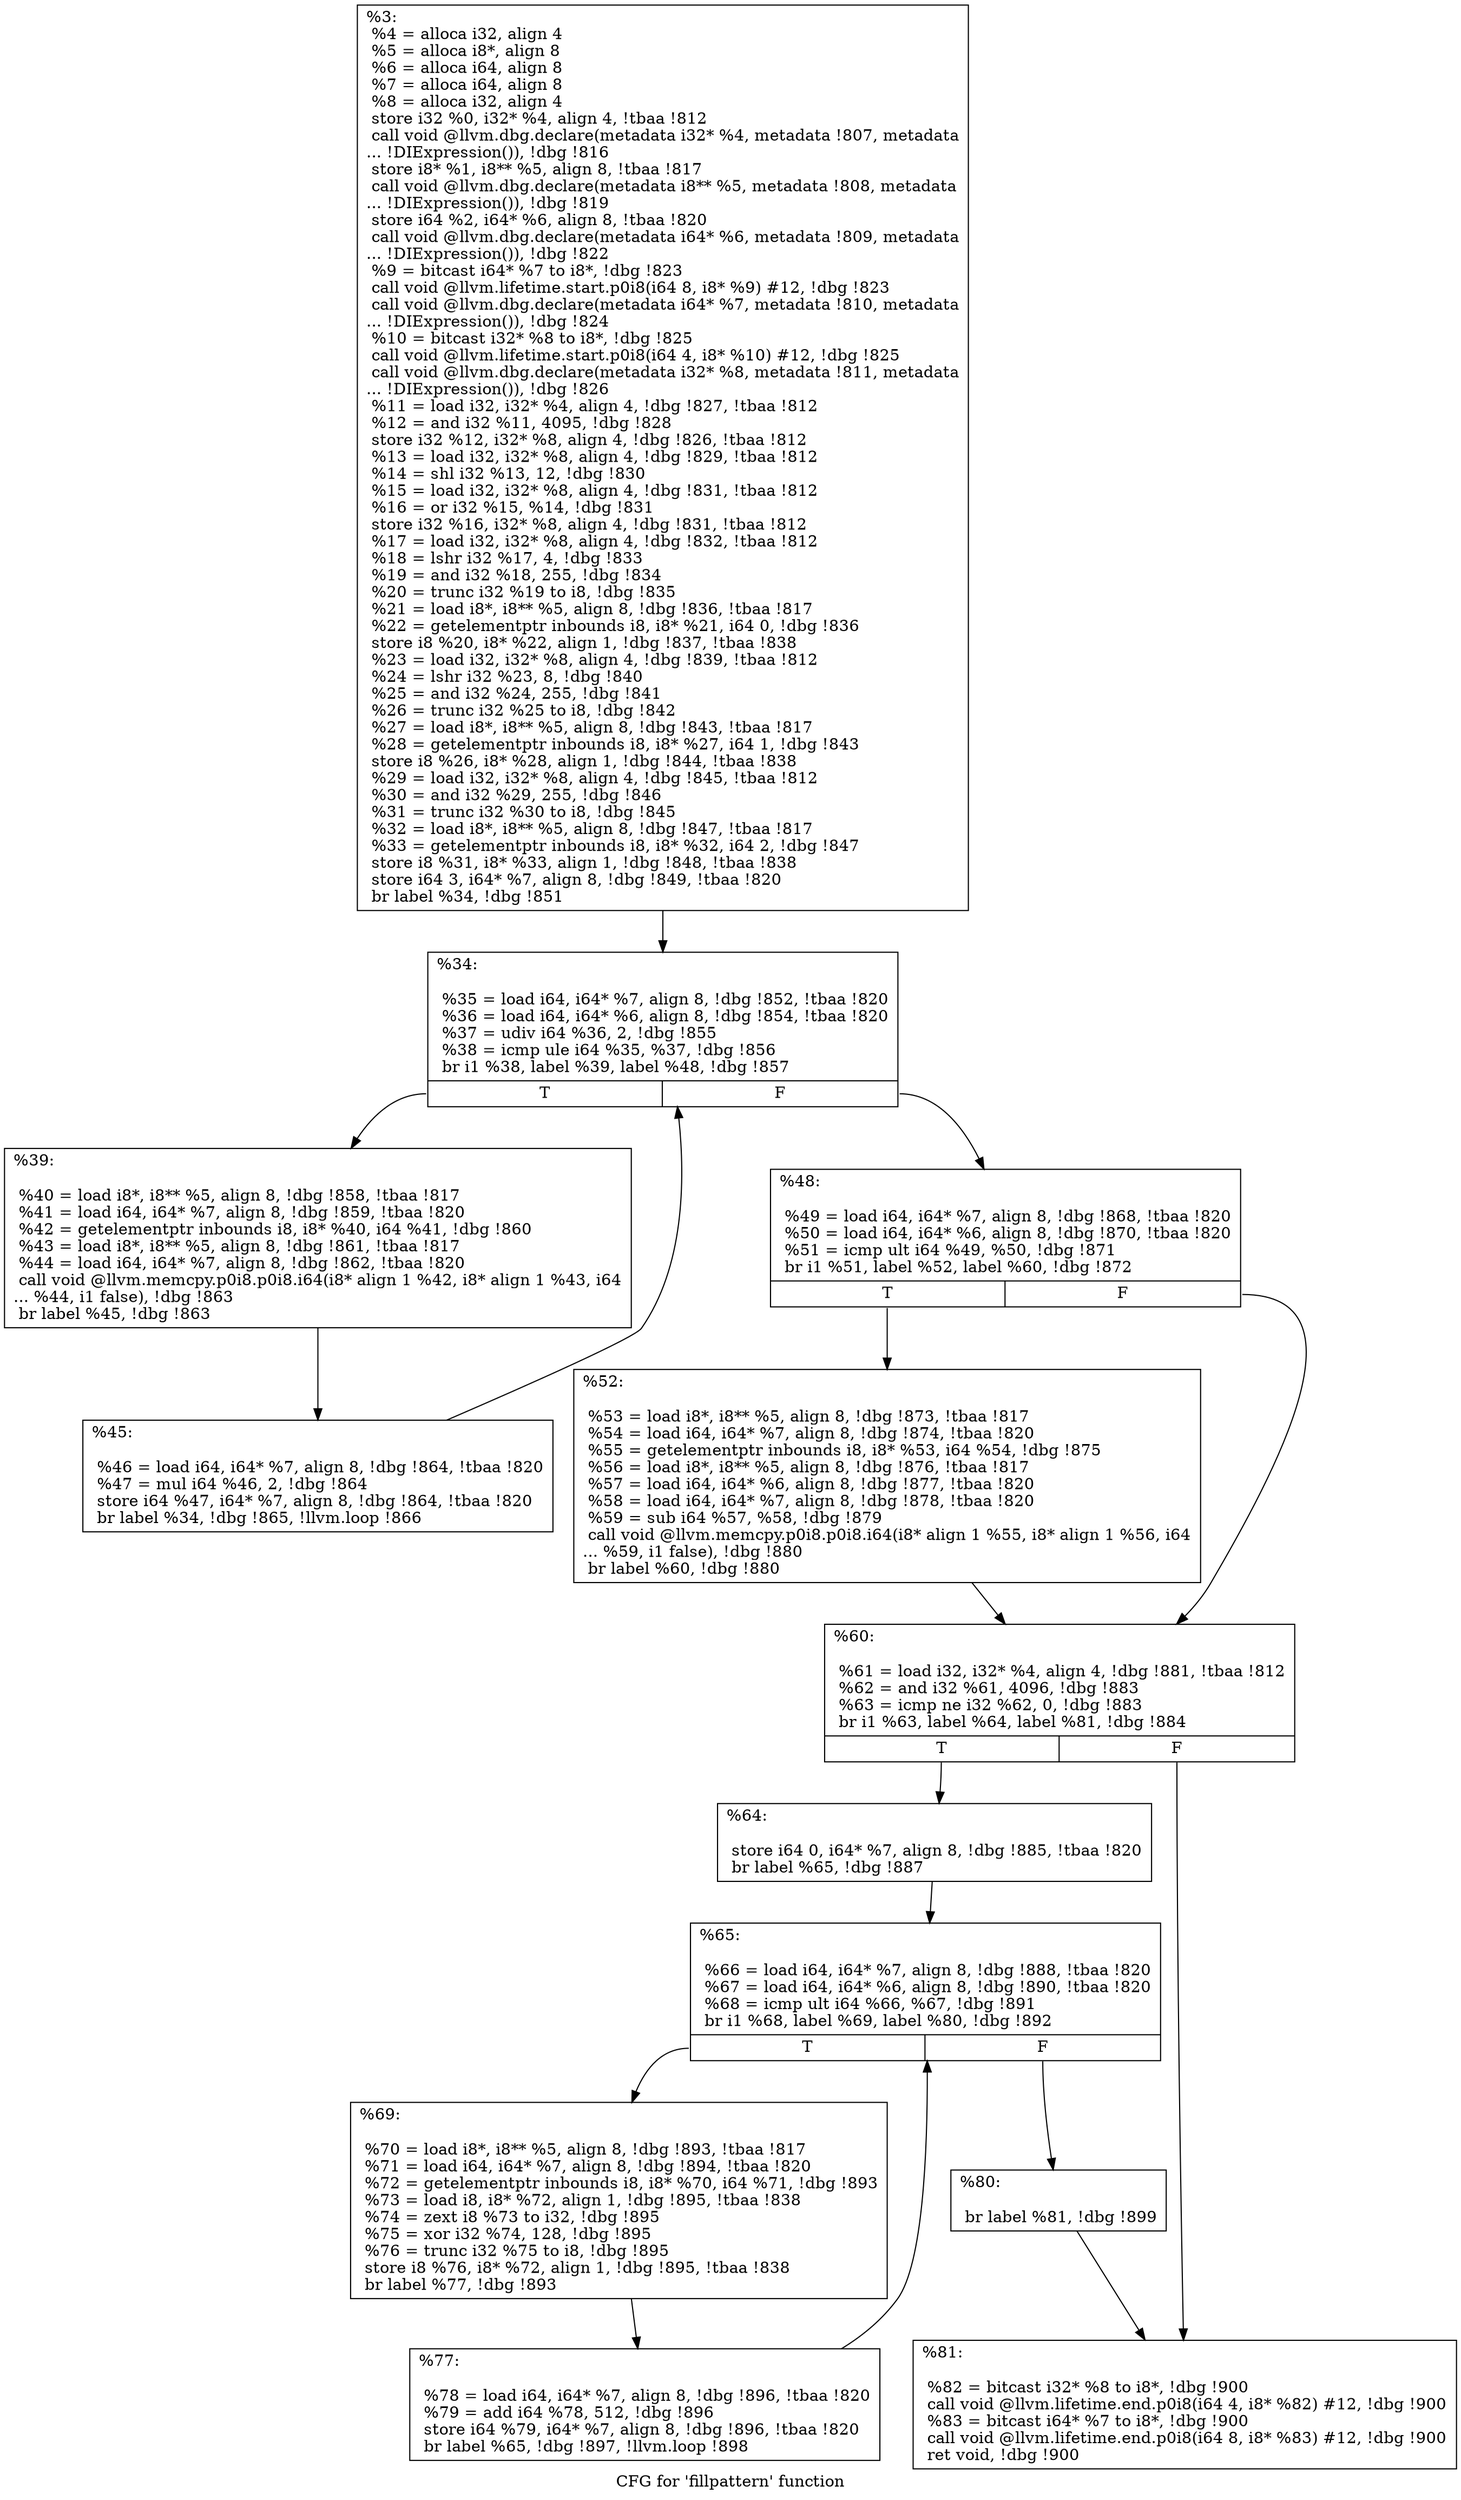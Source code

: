 digraph "CFG for 'fillpattern' function" {
	label="CFG for 'fillpattern' function";

	Node0x12d9710 [shape=record,label="{%3:\l  %4 = alloca i32, align 4\l  %5 = alloca i8*, align 8\l  %6 = alloca i64, align 8\l  %7 = alloca i64, align 8\l  %8 = alloca i32, align 4\l  store i32 %0, i32* %4, align 4, !tbaa !812\l  call void @llvm.dbg.declare(metadata i32* %4, metadata !807, metadata\l... !DIExpression()), !dbg !816\l  store i8* %1, i8** %5, align 8, !tbaa !817\l  call void @llvm.dbg.declare(metadata i8** %5, metadata !808, metadata\l... !DIExpression()), !dbg !819\l  store i64 %2, i64* %6, align 8, !tbaa !820\l  call void @llvm.dbg.declare(metadata i64* %6, metadata !809, metadata\l... !DIExpression()), !dbg !822\l  %9 = bitcast i64* %7 to i8*, !dbg !823\l  call void @llvm.lifetime.start.p0i8(i64 8, i8* %9) #12, !dbg !823\l  call void @llvm.dbg.declare(metadata i64* %7, metadata !810, metadata\l... !DIExpression()), !dbg !824\l  %10 = bitcast i32* %8 to i8*, !dbg !825\l  call void @llvm.lifetime.start.p0i8(i64 4, i8* %10) #12, !dbg !825\l  call void @llvm.dbg.declare(metadata i32* %8, metadata !811, metadata\l... !DIExpression()), !dbg !826\l  %11 = load i32, i32* %4, align 4, !dbg !827, !tbaa !812\l  %12 = and i32 %11, 4095, !dbg !828\l  store i32 %12, i32* %8, align 4, !dbg !826, !tbaa !812\l  %13 = load i32, i32* %8, align 4, !dbg !829, !tbaa !812\l  %14 = shl i32 %13, 12, !dbg !830\l  %15 = load i32, i32* %8, align 4, !dbg !831, !tbaa !812\l  %16 = or i32 %15, %14, !dbg !831\l  store i32 %16, i32* %8, align 4, !dbg !831, !tbaa !812\l  %17 = load i32, i32* %8, align 4, !dbg !832, !tbaa !812\l  %18 = lshr i32 %17, 4, !dbg !833\l  %19 = and i32 %18, 255, !dbg !834\l  %20 = trunc i32 %19 to i8, !dbg !835\l  %21 = load i8*, i8** %5, align 8, !dbg !836, !tbaa !817\l  %22 = getelementptr inbounds i8, i8* %21, i64 0, !dbg !836\l  store i8 %20, i8* %22, align 1, !dbg !837, !tbaa !838\l  %23 = load i32, i32* %8, align 4, !dbg !839, !tbaa !812\l  %24 = lshr i32 %23, 8, !dbg !840\l  %25 = and i32 %24, 255, !dbg !841\l  %26 = trunc i32 %25 to i8, !dbg !842\l  %27 = load i8*, i8** %5, align 8, !dbg !843, !tbaa !817\l  %28 = getelementptr inbounds i8, i8* %27, i64 1, !dbg !843\l  store i8 %26, i8* %28, align 1, !dbg !844, !tbaa !838\l  %29 = load i32, i32* %8, align 4, !dbg !845, !tbaa !812\l  %30 = and i32 %29, 255, !dbg !846\l  %31 = trunc i32 %30 to i8, !dbg !845\l  %32 = load i8*, i8** %5, align 8, !dbg !847, !tbaa !817\l  %33 = getelementptr inbounds i8, i8* %32, i64 2, !dbg !847\l  store i8 %31, i8* %33, align 1, !dbg !848, !tbaa !838\l  store i64 3, i64* %7, align 8, !dbg !849, !tbaa !820\l  br label %34, !dbg !851\l}"];
	Node0x12d9710 -> Node0x12d9df0;
	Node0x12d9df0 [shape=record,label="{%34:\l\l  %35 = load i64, i64* %7, align 8, !dbg !852, !tbaa !820\l  %36 = load i64, i64* %6, align 8, !dbg !854, !tbaa !820\l  %37 = udiv i64 %36, 2, !dbg !855\l  %38 = icmp ule i64 %35, %37, !dbg !856\l  br i1 %38, label %39, label %48, !dbg !857\l|{<s0>T|<s1>F}}"];
	Node0x12d9df0:s0 -> Node0x12d9e40;
	Node0x12d9df0:s1 -> Node0x12d9ee0;
	Node0x12d9e40 [shape=record,label="{%39:\l\l  %40 = load i8*, i8** %5, align 8, !dbg !858, !tbaa !817\l  %41 = load i64, i64* %7, align 8, !dbg !859, !tbaa !820\l  %42 = getelementptr inbounds i8, i8* %40, i64 %41, !dbg !860\l  %43 = load i8*, i8** %5, align 8, !dbg !861, !tbaa !817\l  %44 = load i64, i64* %7, align 8, !dbg !862, !tbaa !820\l  call void @llvm.memcpy.p0i8.p0i8.i64(i8* align 1 %42, i8* align 1 %43, i64\l... %44, i1 false), !dbg !863\l  br label %45, !dbg !863\l}"];
	Node0x12d9e40 -> Node0x12d9e90;
	Node0x12d9e90 [shape=record,label="{%45:\l\l  %46 = load i64, i64* %7, align 8, !dbg !864, !tbaa !820\l  %47 = mul i64 %46, 2, !dbg !864\l  store i64 %47, i64* %7, align 8, !dbg !864, !tbaa !820\l  br label %34, !dbg !865, !llvm.loop !866\l}"];
	Node0x12d9e90 -> Node0x12d9df0;
	Node0x12d9ee0 [shape=record,label="{%48:\l\l  %49 = load i64, i64* %7, align 8, !dbg !868, !tbaa !820\l  %50 = load i64, i64* %6, align 8, !dbg !870, !tbaa !820\l  %51 = icmp ult i64 %49, %50, !dbg !871\l  br i1 %51, label %52, label %60, !dbg !872\l|{<s0>T|<s1>F}}"];
	Node0x12d9ee0:s0 -> Node0x12d9f30;
	Node0x12d9ee0:s1 -> Node0x12d9f80;
	Node0x12d9f30 [shape=record,label="{%52:\l\l  %53 = load i8*, i8** %5, align 8, !dbg !873, !tbaa !817\l  %54 = load i64, i64* %7, align 8, !dbg !874, !tbaa !820\l  %55 = getelementptr inbounds i8, i8* %53, i64 %54, !dbg !875\l  %56 = load i8*, i8** %5, align 8, !dbg !876, !tbaa !817\l  %57 = load i64, i64* %6, align 8, !dbg !877, !tbaa !820\l  %58 = load i64, i64* %7, align 8, !dbg !878, !tbaa !820\l  %59 = sub i64 %57, %58, !dbg !879\l  call void @llvm.memcpy.p0i8.p0i8.i64(i8* align 1 %55, i8* align 1 %56, i64\l... %59, i1 false), !dbg !880\l  br label %60, !dbg !880\l}"];
	Node0x12d9f30 -> Node0x12d9f80;
	Node0x12d9f80 [shape=record,label="{%60:\l\l  %61 = load i32, i32* %4, align 4, !dbg !881, !tbaa !812\l  %62 = and i32 %61, 4096, !dbg !883\l  %63 = icmp ne i32 %62, 0, !dbg !883\l  br i1 %63, label %64, label %81, !dbg !884\l|{<s0>T|<s1>F}}"];
	Node0x12d9f80:s0 -> Node0x12d9fd0;
	Node0x12d9f80:s1 -> Node0x12da160;
	Node0x12d9fd0 [shape=record,label="{%64:\l\l  store i64 0, i64* %7, align 8, !dbg !885, !tbaa !820\l  br label %65, !dbg !887\l}"];
	Node0x12d9fd0 -> Node0x12da020;
	Node0x12da020 [shape=record,label="{%65:\l\l  %66 = load i64, i64* %7, align 8, !dbg !888, !tbaa !820\l  %67 = load i64, i64* %6, align 8, !dbg !890, !tbaa !820\l  %68 = icmp ult i64 %66, %67, !dbg !891\l  br i1 %68, label %69, label %80, !dbg !892\l|{<s0>T|<s1>F}}"];
	Node0x12da020:s0 -> Node0x12da070;
	Node0x12da020:s1 -> Node0x12da110;
	Node0x12da070 [shape=record,label="{%69:\l\l  %70 = load i8*, i8** %5, align 8, !dbg !893, !tbaa !817\l  %71 = load i64, i64* %7, align 8, !dbg !894, !tbaa !820\l  %72 = getelementptr inbounds i8, i8* %70, i64 %71, !dbg !893\l  %73 = load i8, i8* %72, align 1, !dbg !895, !tbaa !838\l  %74 = zext i8 %73 to i32, !dbg !895\l  %75 = xor i32 %74, 128, !dbg !895\l  %76 = trunc i32 %75 to i8, !dbg !895\l  store i8 %76, i8* %72, align 1, !dbg !895, !tbaa !838\l  br label %77, !dbg !893\l}"];
	Node0x12da070 -> Node0x12da0c0;
	Node0x12da0c0 [shape=record,label="{%77:\l\l  %78 = load i64, i64* %7, align 8, !dbg !896, !tbaa !820\l  %79 = add i64 %78, 512, !dbg !896\l  store i64 %79, i64* %7, align 8, !dbg !896, !tbaa !820\l  br label %65, !dbg !897, !llvm.loop !898\l}"];
	Node0x12da0c0 -> Node0x12da020;
	Node0x12da110 [shape=record,label="{%80:\l\l  br label %81, !dbg !899\l}"];
	Node0x12da110 -> Node0x12da160;
	Node0x12da160 [shape=record,label="{%81:\l\l  %82 = bitcast i32* %8 to i8*, !dbg !900\l  call void @llvm.lifetime.end.p0i8(i64 4, i8* %82) #12, !dbg !900\l  %83 = bitcast i64* %7 to i8*, !dbg !900\l  call void @llvm.lifetime.end.p0i8(i64 8, i8* %83) #12, !dbg !900\l  ret void, !dbg !900\l}"];
}
